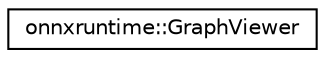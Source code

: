 digraph "Graphical Class Hierarchy"
{
  edge [fontname="Helvetica",fontsize="10",labelfontname="Helvetica",labelfontsize="10"];
  node [fontname="Helvetica",fontsize="10",shape=record];
  rankdir="LR";
  Node0 [label="onnxruntime::GraphViewer",height=0.2,width=0.4,color="black", fillcolor="white", style="filled",URL="$classonnxruntime_1_1GraphViewer.html"];
}
